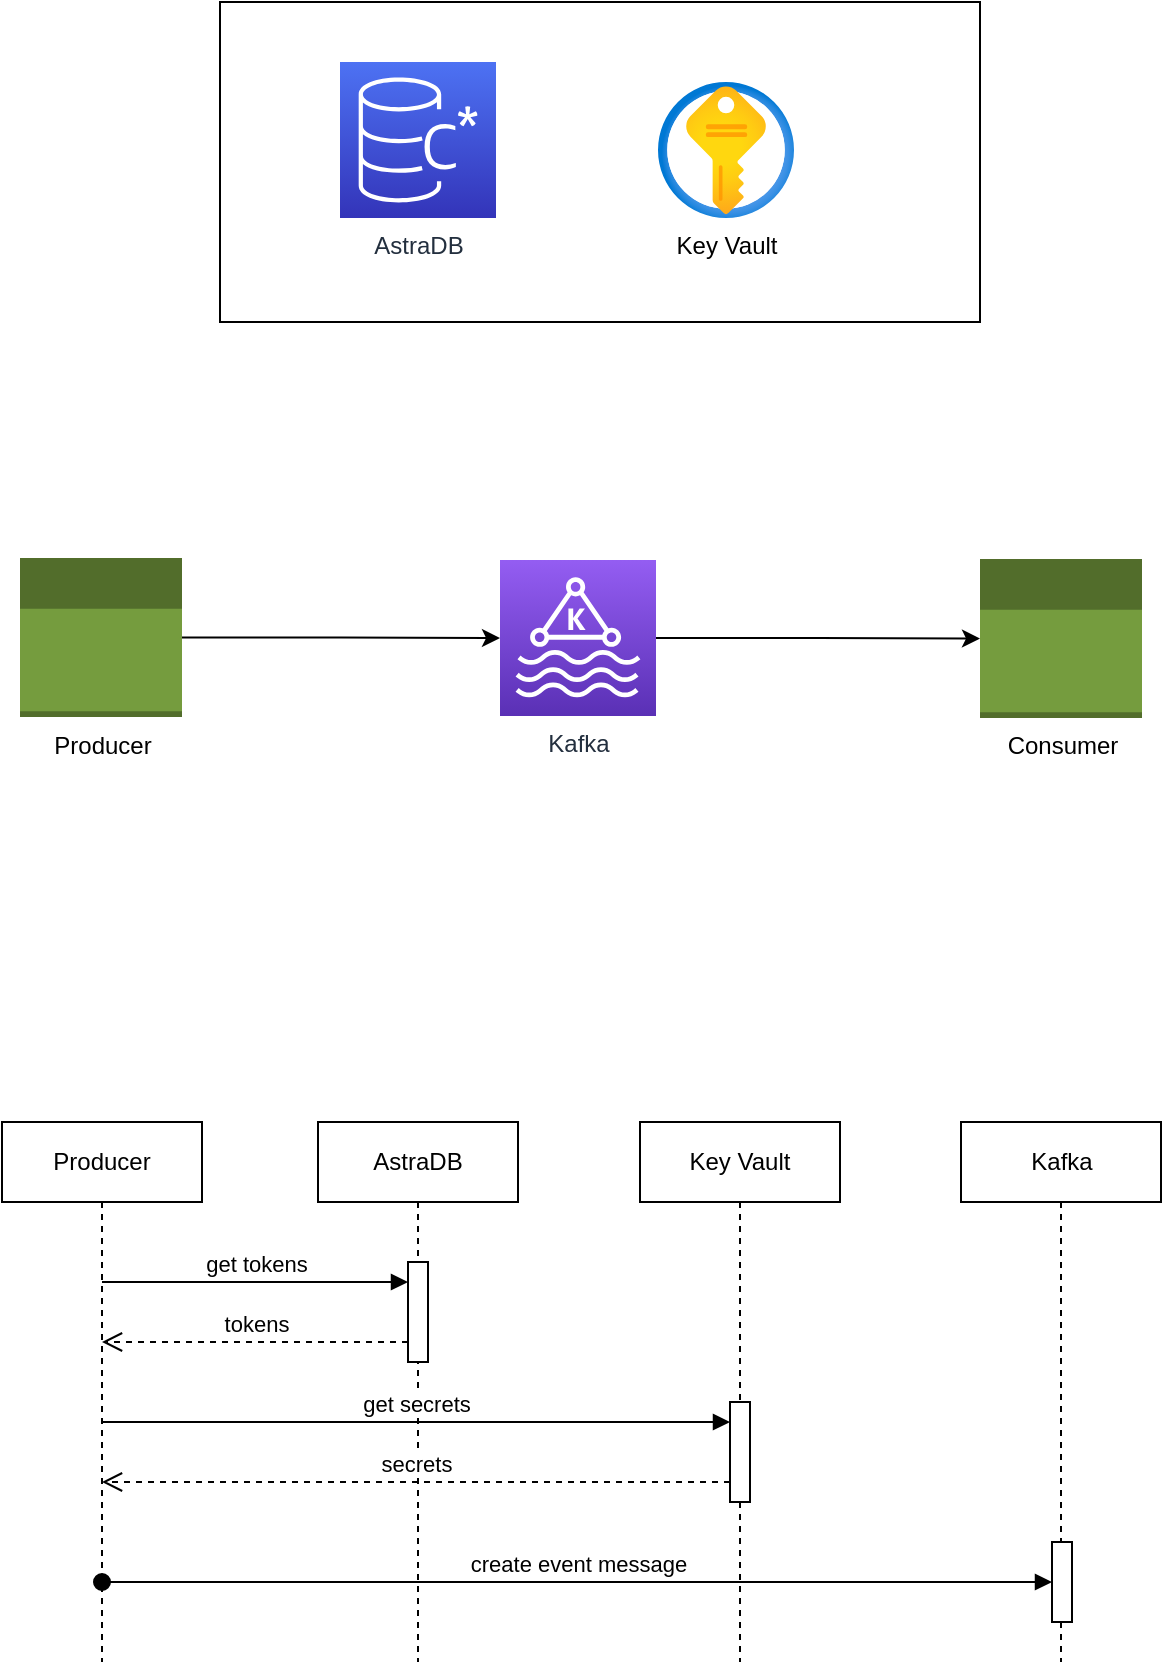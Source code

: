 <mxfile version="21.4.0" type="github">
  <diagram name="Page-1" id="pmoyyD1UTvwdsH77ybAz">
    <mxGraphModel dx="1901" dy="1753" grid="1" gridSize="10" guides="1" tooltips="1" connect="1" arrows="1" fold="1" page="1" pageScale="1" pageWidth="850" pageHeight="1100" math="0" shadow="0">
      <root>
        <mxCell id="0" />
        <mxCell id="1" parent="0" />
        <mxCell id="hNq2I7qgFD3l3yb3QR5O-10" value="" style="rounded=0;whiteSpace=wrap;html=1;" vertex="1" parent="1">
          <mxGeometry x="220" y="-100" width="380" height="160" as="geometry" />
        </mxCell>
        <mxCell id="hNq2I7qgFD3l3yb3QR5O-13" style="edgeStyle=orthogonalEdgeStyle;rounded=0;orthogonalLoop=1;jettySize=auto;html=1;exitX=1;exitY=0.5;exitDx=0;exitDy=0;exitPerimeter=0;" edge="1" parent="1" source="hNq2I7qgFD3l3yb3QR5O-1" target="hNq2I7qgFD3l3yb3QR5O-4">
          <mxGeometry relative="1" as="geometry" />
        </mxCell>
        <mxCell id="hNq2I7qgFD3l3yb3QR5O-1" value="Kafka" style="sketch=0;points=[[0,0,0],[0.25,0,0],[0.5,0,0],[0.75,0,0],[1,0,0],[0,1,0],[0.25,1,0],[0.5,1,0],[0.75,1,0],[1,1,0],[0,0.25,0],[0,0.5,0],[0,0.75,0],[1,0.25,0],[1,0.5,0],[1,0.75,0]];outlineConnect=0;fontColor=#232F3E;gradientColor=#945DF2;gradientDirection=north;fillColor=#5A30B5;strokeColor=#ffffff;dashed=0;verticalLabelPosition=bottom;verticalAlign=top;align=center;html=1;fontSize=12;fontStyle=0;aspect=fixed;shape=mxgraph.aws4.resourceIcon;resIcon=mxgraph.aws4.managed_streaming_for_kafka;" vertex="1" parent="1">
          <mxGeometry x="360" y="179" width="78" height="78" as="geometry" />
        </mxCell>
        <mxCell id="hNq2I7qgFD3l3yb3QR5O-2" value="Key Vault" style="image;aspect=fixed;html=1;points=[];align=center;fontSize=12;image=img/lib/azure2/security/Key_Vaults.svg;" vertex="1" parent="1">
          <mxGeometry x="439" y="-60" width="68" height="68" as="geometry" />
        </mxCell>
        <mxCell id="hNq2I7qgFD3l3yb3QR5O-4" value="Consumer" style="outlineConnect=0;dashed=0;verticalLabelPosition=bottom;verticalAlign=top;align=center;html=1;shape=mxgraph.aws3.apps;fillColor=#759C3E;gradientColor=none;" vertex="1" parent="1">
          <mxGeometry x="600" y="178.5" width="81" height="79.5" as="geometry" />
        </mxCell>
        <mxCell id="hNq2I7qgFD3l3yb3QR5O-12" style="edgeStyle=orthogonalEdgeStyle;rounded=0;orthogonalLoop=1;jettySize=auto;html=1;" edge="1" parent="1" source="hNq2I7qgFD3l3yb3QR5O-5" target="hNq2I7qgFD3l3yb3QR5O-1">
          <mxGeometry relative="1" as="geometry" />
        </mxCell>
        <mxCell id="hNq2I7qgFD3l3yb3QR5O-5" value="Producer" style="outlineConnect=0;dashed=0;verticalLabelPosition=bottom;verticalAlign=top;align=center;html=1;shape=mxgraph.aws3.apps;fillColor=#759C3E;gradientColor=none;" vertex="1" parent="1">
          <mxGeometry x="120" y="178" width="81" height="79.5" as="geometry" />
        </mxCell>
        <mxCell id="hNq2I7qgFD3l3yb3QR5O-6" value="AstraDB" style="sketch=0;points=[[0,0,0],[0.25,0,0],[0.5,0,0],[0.75,0,0],[1,0,0],[0,1,0],[0.25,1,0],[0.5,1,0],[0.75,1,0],[1,1,0],[0,0.25,0],[0,0.5,0],[0,0.75,0],[1,0.25,0],[1,0.5,0],[1,0.75,0]];outlineConnect=0;fontColor=#232F3E;gradientColor=#4D72F3;gradientDirection=north;fillColor=#3334B9;strokeColor=#ffffff;dashed=0;verticalLabelPosition=bottom;verticalAlign=top;align=center;html=1;fontSize=12;fontStyle=0;aspect=fixed;shape=mxgraph.aws4.resourceIcon;resIcon=mxgraph.aws4.managed_apache_cassandra_service;" vertex="1" parent="1">
          <mxGeometry x="280" y="-70" width="78" height="78" as="geometry" />
        </mxCell>
        <mxCell id="hNq2I7qgFD3l3yb3QR5O-14" value="Producer" style="shape=umlLifeline;perimeter=lifelinePerimeter;whiteSpace=wrap;html=1;container=1;dropTarget=0;collapsible=0;recursiveResize=0;outlineConnect=0;portConstraint=eastwest;newEdgeStyle={&quot;edgeStyle&quot;:&quot;elbowEdgeStyle&quot;,&quot;elbow&quot;:&quot;vertical&quot;,&quot;curved&quot;:0,&quot;rounded&quot;:0};" vertex="1" parent="1">
          <mxGeometry x="111" y="460" width="100" height="270" as="geometry" />
        </mxCell>
        <mxCell id="hNq2I7qgFD3l3yb3QR5O-15" value="AstraDB" style="shape=umlLifeline;perimeter=lifelinePerimeter;whiteSpace=wrap;html=1;container=1;dropTarget=0;collapsible=0;recursiveResize=0;outlineConnect=0;portConstraint=eastwest;newEdgeStyle={&quot;edgeStyle&quot;:&quot;elbowEdgeStyle&quot;,&quot;elbow&quot;:&quot;vertical&quot;,&quot;curved&quot;:0,&quot;rounded&quot;:0};" vertex="1" parent="1">
          <mxGeometry x="269" y="460" width="100" height="270" as="geometry" />
        </mxCell>
        <mxCell id="hNq2I7qgFD3l3yb3QR5O-18" value="" style="html=1;points=[];perimeter=orthogonalPerimeter;outlineConnect=0;targetShapes=umlLifeline;portConstraint=eastwest;newEdgeStyle={&quot;edgeStyle&quot;:&quot;elbowEdgeStyle&quot;,&quot;elbow&quot;:&quot;vertical&quot;,&quot;curved&quot;:0,&quot;rounded&quot;:0};" vertex="1" parent="hNq2I7qgFD3l3yb3QR5O-15">
          <mxGeometry x="45" y="70" width="10" height="50" as="geometry" />
        </mxCell>
        <mxCell id="hNq2I7qgFD3l3yb3QR5O-16" value="Key Vault" style="shape=umlLifeline;perimeter=lifelinePerimeter;whiteSpace=wrap;html=1;container=1;dropTarget=0;collapsible=0;recursiveResize=0;outlineConnect=0;portConstraint=eastwest;newEdgeStyle={&quot;edgeStyle&quot;:&quot;elbowEdgeStyle&quot;,&quot;elbow&quot;:&quot;vertical&quot;,&quot;curved&quot;:0,&quot;rounded&quot;:0};" vertex="1" parent="1">
          <mxGeometry x="430" y="460" width="100" height="270" as="geometry" />
        </mxCell>
        <mxCell id="hNq2I7qgFD3l3yb3QR5O-21" value="" style="html=1;points=[];perimeter=orthogonalPerimeter;outlineConnect=0;targetShapes=umlLifeline;portConstraint=eastwest;newEdgeStyle={&quot;edgeStyle&quot;:&quot;elbowEdgeStyle&quot;,&quot;elbow&quot;:&quot;vertical&quot;,&quot;curved&quot;:0,&quot;rounded&quot;:0};" vertex="1" parent="hNq2I7qgFD3l3yb3QR5O-16">
          <mxGeometry x="45" y="140" width="10" height="50" as="geometry" />
        </mxCell>
        <mxCell id="hNq2I7qgFD3l3yb3QR5O-17" value="Kafka" style="shape=umlLifeline;perimeter=lifelinePerimeter;whiteSpace=wrap;html=1;container=1;dropTarget=0;collapsible=0;recursiveResize=0;outlineConnect=0;portConstraint=eastwest;newEdgeStyle={&quot;edgeStyle&quot;:&quot;elbowEdgeStyle&quot;,&quot;elbow&quot;:&quot;vertical&quot;,&quot;curved&quot;:0,&quot;rounded&quot;:0};" vertex="1" parent="1">
          <mxGeometry x="590.5" y="460" width="100" height="270" as="geometry" />
        </mxCell>
        <mxCell id="hNq2I7qgFD3l3yb3QR5O-28" value="" style="html=1;points=[];perimeter=orthogonalPerimeter;outlineConnect=0;targetShapes=umlLifeline;portConstraint=eastwest;newEdgeStyle={&quot;edgeStyle&quot;:&quot;elbowEdgeStyle&quot;,&quot;elbow&quot;:&quot;vertical&quot;,&quot;curved&quot;:0,&quot;rounded&quot;:0};" vertex="1" parent="hNq2I7qgFD3l3yb3QR5O-17">
          <mxGeometry x="45.5" y="210" width="10" height="40" as="geometry" />
        </mxCell>
        <mxCell id="hNq2I7qgFD3l3yb3QR5O-19" value="get tokens" style="html=1;verticalAlign=bottom;endArrow=block;edgeStyle=elbowEdgeStyle;elbow=vertical;curved=0;rounded=0;" edge="1" target="hNq2I7qgFD3l3yb3QR5O-18" parent="1" source="hNq2I7qgFD3l3yb3QR5O-14">
          <mxGeometry relative="1" as="geometry">
            <mxPoint x="244" y="530" as="sourcePoint" />
            <Array as="points">
              <mxPoint x="220" y="540" />
            </Array>
          </mxGeometry>
        </mxCell>
        <mxCell id="hNq2I7qgFD3l3yb3QR5O-20" value="tokens" style="html=1;verticalAlign=bottom;endArrow=open;dashed=1;endSize=8;edgeStyle=elbowEdgeStyle;elbow=vertical;curved=0;rounded=0;" edge="1" source="hNq2I7qgFD3l3yb3QR5O-18" parent="1" target="hNq2I7qgFD3l3yb3QR5O-14">
          <mxGeometry relative="1" as="geometry">
            <mxPoint x="244" y="605" as="targetPoint" />
            <Array as="points">
              <mxPoint x="270" y="570" />
            </Array>
          </mxGeometry>
        </mxCell>
        <mxCell id="hNq2I7qgFD3l3yb3QR5O-22" value="get secrets" style="html=1;verticalAlign=bottom;endArrow=block;edgeStyle=elbowEdgeStyle;elbow=vertical;curved=0;rounded=0;" edge="1" target="hNq2I7qgFD3l3yb3QR5O-21" parent="1" source="hNq2I7qgFD3l3yb3QR5O-14">
          <mxGeometry relative="1" as="geometry">
            <mxPoint x="405" y="600" as="sourcePoint" />
            <Array as="points">
              <mxPoint x="400" y="610" />
            </Array>
          </mxGeometry>
        </mxCell>
        <mxCell id="hNq2I7qgFD3l3yb3QR5O-23" value="secrets" style="html=1;verticalAlign=bottom;endArrow=open;dashed=1;endSize=8;edgeStyle=elbowEdgeStyle;elbow=vertical;curved=0;rounded=0;" edge="1" source="hNq2I7qgFD3l3yb3QR5O-21" parent="1" target="hNq2I7qgFD3l3yb3QR5O-14">
          <mxGeometry relative="1" as="geometry">
            <mxPoint x="405" y="675" as="targetPoint" />
            <Array as="points">
              <mxPoint x="400" y="640" />
            </Array>
          </mxGeometry>
        </mxCell>
        <mxCell id="hNq2I7qgFD3l3yb3QR5O-29" value="create event message" style="html=1;verticalAlign=bottom;startArrow=oval;endArrow=block;startSize=8;edgeStyle=elbowEdgeStyle;elbow=vertical;curved=0;rounded=0;" edge="1" target="hNq2I7qgFD3l3yb3QR5O-28" parent="1" source="hNq2I7qgFD3l3yb3QR5O-14">
          <mxGeometry relative="1" as="geometry">
            <mxPoint x="576" y="670" as="sourcePoint" />
            <Array as="points">
              <mxPoint x="560" y="690" />
              <mxPoint x="370" y="680" />
            </Array>
          </mxGeometry>
        </mxCell>
      </root>
    </mxGraphModel>
  </diagram>
</mxfile>
